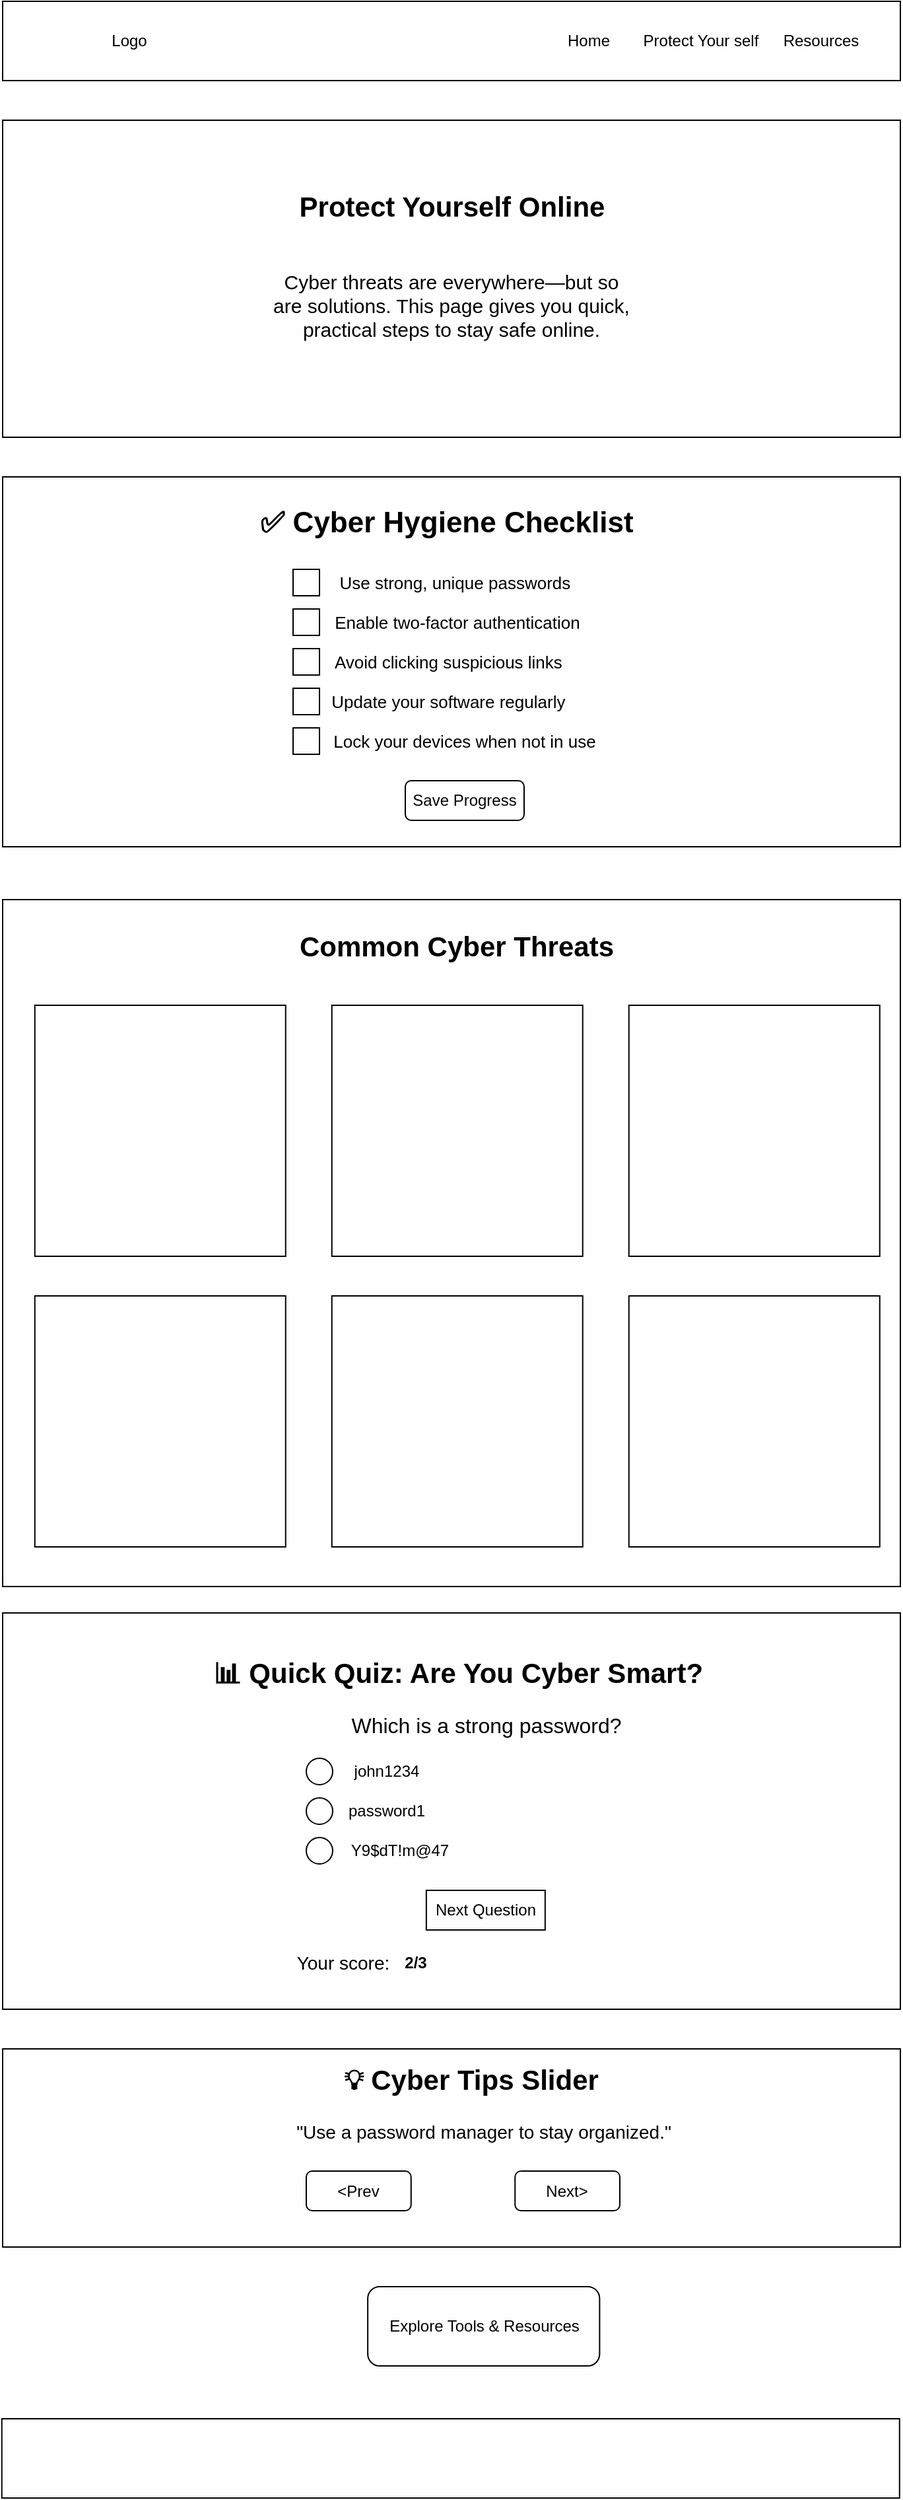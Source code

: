 <mxfile version="27.1.4">
  <diagram name="Page-1" id="cILcPjMKkTrRXY_yUNa1">
    <mxGraphModel dx="1281" dy="596" grid="1" gridSize="10" guides="1" tooltips="1" connect="1" arrows="1" fold="1" page="1" pageScale="1" pageWidth="850" pageHeight="1100" math="0" shadow="0">
      <root>
        <mxCell id="0" />
        <mxCell id="1" parent="0" />
        <mxCell id="UJUAEwXC5Ducen36Qidt-1" value="" style="rounded=0;whiteSpace=wrap;html=1;" vertex="1" parent="1">
          <mxGeometry x="80" width="680" height="60" as="geometry" />
        </mxCell>
        <mxCell id="UJUAEwXC5Ducen36Qidt-2" value="" style="rounded=0;whiteSpace=wrap;html=1;" vertex="1" parent="1">
          <mxGeometry x="80" y="90" width="680" height="240" as="geometry" />
        </mxCell>
        <mxCell id="UJUAEwXC5Ducen36Qidt-3" value="Protect Yourself Online" style="text;html=1;align=center;verticalAlign=middle;whiteSpace=wrap;rounded=0;fontSize=21;fontStyle=1" vertex="1" parent="1">
          <mxGeometry x="297.5" y="140" width="245" height="30" as="geometry" />
        </mxCell>
        <mxCell id="UJUAEwXC5Ducen36Qidt-4" value="Cyber threats are everywhere—but so are solutions. This page gives you quick, practical steps to stay safe online." style="text;html=1;align=center;verticalAlign=middle;whiteSpace=wrap;rounded=0;fontSize=15;" vertex="1" parent="1">
          <mxGeometry x="281.25" y="150" width="277.5" height="160" as="geometry" />
        </mxCell>
        <mxCell id="UJUAEwXC5Ducen36Qidt-5" value="" style="rounded=0;whiteSpace=wrap;html=1;fontSize=13;" vertex="1" parent="1">
          <mxGeometry x="80" y="360" width="680" height="280" as="geometry" />
        </mxCell>
        <mxCell id="UJUAEwXC5Ducen36Qidt-6" value="✅ Cyber Hygiene Checklist&amp;nbsp;" style="text;html=1;align=center;verticalAlign=middle;whiteSpace=wrap;rounded=0;fontSize=22;fontStyle=1" vertex="1" parent="1">
          <mxGeometry x="251.88" y="380" width="335" height="30" as="geometry" />
        </mxCell>
        <mxCell id="UJUAEwXC5Ducen36Qidt-7" value="" style="whiteSpace=wrap;html=1;aspect=fixed;" vertex="1" parent="1">
          <mxGeometry x="300" y="430" width="20" height="20" as="geometry" />
        </mxCell>
        <mxCell id="UJUAEwXC5Ducen36Qidt-8" value="" style="whiteSpace=wrap;html=1;aspect=fixed;" vertex="1" parent="1">
          <mxGeometry x="300" y="460" width="20" height="20" as="geometry" />
        </mxCell>
        <mxCell id="UJUAEwXC5Ducen36Qidt-9" value="" style="whiteSpace=wrap;html=1;aspect=fixed;" vertex="1" parent="1">
          <mxGeometry x="300" y="490" width="20" height="20" as="geometry" />
        </mxCell>
        <mxCell id="UJUAEwXC5Ducen36Qidt-10" value="" style="whiteSpace=wrap;html=1;aspect=fixed;" vertex="1" parent="1">
          <mxGeometry x="300" y="520" width="20" height="20" as="geometry" />
        </mxCell>
        <mxCell id="UJUAEwXC5Ducen36Qidt-11" value="" style="whiteSpace=wrap;html=1;aspect=fixed;" vertex="1" parent="1">
          <mxGeometry x="300" y="550" width="20" height="20" as="geometry" />
        </mxCell>
        <mxCell id="UJUAEwXC5Ducen36Qidt-12" value="Use strong, unique passwords&amp;nbsp;" style="text;html=1;align=center;verticalAlign=middle;whiteSpace=wrap;rounded=0;fontSize=13;" vertex="1" parent="1">
          <mxGeometry x="320" y="425" width="208.75" height="30" as="geometry" />
        </mxCell>
        <mxCell id="UJUAEwXC5Ducen36Qidt-13" value="Enable two-factor authentication" style="text;html=1;align=center;verticalAlign=middle;whiteSpace=wrap;rounded=0;fontSize=13;" vertex="1" parent="1">
          <mxGeometry x="320" y="455" width="208.75" height="30" as="geometry" />
        </mxCell>
        <mxCell id="UJUAEwXC5Ducen36Qidt-14" value="Avoid clicking suspicious links&amp;nbsp;" style="text;html=1;align=center;verticalAlign=middle;whiteSpace=wrap;rounded=0;fontSize=13;" vertex="1" parent="1">
          <mxGeometry x="320" y="485" width="198.75" height="30" as="geometry" />
        </mxCell>
        <mxCell id="UJUAEwXC5Ducen36Qidt-15" value="Update your software regularly&amp;nbsp;" style="text;html=1;align=center;verticalAlign=middle;whiteSpace=wrap;rounded=0;fontSize=13;" vertex="1" parent="1">
          <mxGeometry x="320" y="515" width="198.75" height="30" as="geometry" />
        </mxCell>
        <mxCell id="UJUAEwXC5Ducen36Qidt-16" value="Lock your devices when not in use" style="text;html=1;align=center;verticalAlign=middle;whiteSpace=wrap;rounded=0;fontSize=13;" vertex="1" parent="1">
          <mxGeometry x="320" y="545" width="220" height="30" as="geometry" />
        </mxCell>
        <mxCell id="UJUAEwXC5Ducen36Qidt-21" value="Save Progress" style="rounded=1;whiteSpace=wrap;html=1;" vertex="1" parent="1">
          <mxGeometry x="385" y="590" width="90" height="30" as="geometry" />
        </mxCell>
        <mxCell id="UJUAEwXC5Ducen36Qidt-22" value="" style="rounded=0;whiteSpace=wrap;html=1;" vertex="1" parent="1">
          <mxGeometry x="80" y="680" width="680" height="520" as="geometry" />
        </mxCell>
        <mxCell id="UJUAEwXC5Ducen36Qidt-23" value="Common Cyber Threats" style="text;html=1;align=center;verticalAlign=middle;whiteSpace=wrap;rounded=0;fontSize=21;fontStyle=1" vertex="1" parent="1">
          <mxGeometry x="294.38" y="700" width="260" height="30" as="geometry" />
        </mxCell>
        <mxCell id="UJUAEwXC5Ducen36Qidt-25" value="" style="whiteSpace=wrap;html=1;aspect=fixed;" vertex="1" parent="1">
          <mxGeometry x="329.38" y="760" width="190" height="190" as="geometry" />
        </mxCell>
        <mxCell id="UJUAEwXC5Ducen36Qidt-26" value="" style="whiteSpace=wrap;html=1;aspect=fixed;" vertex="1" parent="1">
          <mxGeometry x="104.38" y="760" width="190" height="190" as="geometry" />
        </mxCell>
        <mxCell id="UJUAEwXC5Ducen36Qidt-27" value="" style="whiteSpace=wrap;html=1;aspect=fixed;" vertex="1" parent="1">
          <mxGeometry x="554.38" y="760" width="190" height="190" as="geometry" />
        </mxCell>
        <mxCell id="UJUAEwXC5Ducen36Qidt-28" value="" style="whiteSpace=wrap;html=1;aspect=fixed;" vertex="1" parent="1">
          <mxGeometry x="104.38" y="980" width="190" height="190" as="geometry" />
        </mxCell>
        <mxCell id="UJUAEwXC5Ducen36Qidt-29" value="" style="whiteSpace=wrap;html=1;aspect=fixed;" vertex="1" parent="1">
          <mxGeometry x="329.38" y="980" width="190" height="190" as="geometry" />
        </mxCell>
        <mxCell id="UJUAEwXC5Ducen36Qidt-30" value="" style="whiteSpace=wrap;html=1;aspect=fixed;" vertex="1" parent="1">
          <mxGeometry x="554.38" y="980" width="190" height="190" as="geometry" />
        </mxCell>
        <mxCell id="UJUAEwXC5Ducen36Qidt-31" value="" style="rounded=0;whiteSpace=wrap;html=1;" vertex="1" parent="1">
          <mxGeometry x="80" y="1220" width="680" height="300" as="geometry" />
        </mxCell>
        <mxCell id="UJUAEwXC5Ducen36Qidt-32" value="📊 Quick Quiz: Are You Cyber Smart?&amp;nbsp;&amp;nbsp;" style="text;html=1;align=center;verticalAlign=middle;whiteSpace=wrap;rounded=0;fontSize=21;fontStyle=1" vertex="1" parent="1">
          <mxGeometry x="205.62" y="1250" width="450" height="30" as="geometry" />
        </mxCell>
        <mxCell id="UJUAEwXC5Ducen36Qidt-33" value="Which is a strong password?" style="text;html=1;align=center;verticalAlign=middle;whiteSpace=wrap;rounded=0;fontSize=16;" vertex="1" parent="1">
          <mxGeometry x="320.62" y="1290" width="250.62" height="30" as="geometry" />
        </mxCell>
        <mxCell id="UJUAEwXC5Ducen36Qidt-34" value="" style="ellipse;whiteSpace=wrap;html=1;aspect=fixed;" vertex="1" parent="1">
          <mxGeometry x="310" y="1330" width="20" height="20" as="geometry" />
        </mxCell>
        <mxCell id="UJUAEwXC5Ducen36Qidt-35" value="" style="ellipse;whiteSpace=wrap;html=1;aspect=fixed;" vertex="1" parent="1">
          <mxGeometry x="310" y="1360" width="20" height="20" as="geometry" />
        </mxCell>
        <mxCell id="UJUAEwXC5Ducen36Qidt-36" value="" style="ellipse;whiteSpace=wrap;html=1;aspect=fixed;" vertex="1" parent="1">
          <mxGeometry x="310" y="1390" width="20" height="20" as="geometry" />
        </mxCell>
        <mxCell id="UJUAEwXC5Ducen36Qidt-37" value="john1234" style="text;html=1;align=center;verticalAlign=middle;whiteSpace=wrap;rounded=0;" vertex="1" parent="1">
          <mxGeometry x="340.62" y="1325" width="60" height="30" as="geometry" />
        </mxCell>
        <mxCell id="UJUAEwXC5Ducen36Qidt-38" value="password1" style="text;html=1;align=center;verticalAlign=middle;whiteSpace=wrap;rounded=0;" vertex="1" parent="1">
          <mxGeometry x="340.62" y="1355" width="60" height="30" as="geometry" />
        </mxCell>
        <mxCell id="UJUAEwXC5Ducen36Qidt-39" value="Y9$dT!m@47" style="text;html=1;align=center;verticalAlign=middle;whiteSpace=wrap;rounded=0;" vertex="1" parent="1">
          <mxGeometry x="350.62" y="1385" width="60" height="30" as="geometry" />
        </mxCell>
        <mxCell id="UJUAEwXC5Ducen36Qidt-40" value="Next Question" style="rounded=0;whiteSpace=wrap;html=1;" vertex="1" parent="1">
          <mxGeometry x="400.93" y="1430" width="90" height="30" as="geometry" />
        </mxCell>
        <mxCell id="UJUAEwXC5Ducen36Qidt-41" value="Your score:" style="text;html=1;align=center;verticalAlign=middle;whiteSpace=wrap;rounded=0;fontSize=14;" vertex="1" parent="1">
          <mxGeometry x="298.12" y="1470" width="80" height="30" as="geometry" />
        </mxCell>
        <mxCell id="UJUAEwXC5Ducen36Qidt-42" value="2/3" style="text;html=1;align=center;verticalAlign=middle;whiteSpace=wrap;rounded=0;fontStyle=1" vertex="1" parent="1">
          <mxGeometry x="362.81" y="1470" width="60" height="30" as="geometry" />
        </mxCell>
        <mxCell id="UJUAEwXC5Ducen36Qidt-43" value="" style="rounded=0;whiteSpace=wrap;html=1;" vertex="1" parent="1">
          <mxGeometry x="80" y="1550" width="680" height="150" as="geometry" />
        </mxCell>
        <mxCell id="UJUAEwXC5Ducen36Qidt-44" value="💡 Cyber Tips Slider" style="text;html=1;align=center;verticalAlign=middle;whiteSpace=wrap;rounded=0;fontSize=21;fontStyle=1" vertex="1" parent="1">
          <mxGeometry x="317.65" y="1557.5" width="234.07" height="30" as="geometry" />
        </mxCell>
        <mxCell id="UJUAEwXC5Ducen36Qidt-45" value="&quot;Use a password manager to stay organized.&quot;" style="text;html=1;align=center;verticalAlign=middle;whiteSpace=wrap;rounded=0;fontSize=14;" vertex="1" parent="1">
          <mxGeometry x="300" y="1597.5" width="288.76" height="30" as="geometry" />
        </mxCell>
        <mxCell id="UJUAEwXC5Ducen36Qidt-46" value="&amp;lt;Prev" style="rounded=1;whiteSpace=wrap;html=1;" vertex="1" parent="1">
          <mxGeometry x="310" y="1642.5" width="79.38" height="30" as="geometry" />
        </mxCell>
        <mxCell id="UJUAEwXC5Ducen36Qidt-47" value="Next&amp;gt;" style="rounded=1;whiteSpace=wrap;html=1;" vertex="1" parent="1">
          <mxGeometry x="468.13" y="1642.5" width="79.38" height="30" as="geometry" />
        </mxCell>
        <mxCell id="UJUAEwXC5Ducen36Qidt-48" value="Explore Tools &amp;amp; Resources" style="rounded=1;whiteSpace=wrap;html=1;" vertex="1" parent="1">
          <mxGeometry x="356.57" y="1730" width="175.62" height="60" as="geometry" />
        </mxCell>
        <mxCell id="UJUAEwXC5Ducen36Qidt-49" value="" style="rounded=0;whiteSpace=wrap;html=1;" vertex="1" parent="1">
          <mxGeometry x="79.38" y="1830" width="680" height="60" as="geometry" />
        </mxCell>
        <mxCell id="UJUAEwXC5Ducen36Qidt-55" value="Logo" style="text;html=1;align=center;verticalAlign=middle;whiteSpace=wrap;rounded=0;" vertex="1" parent="1">
          <mxGeometry x="145.62" y="15" width="60" height="30" as="geometry" />
        </mxCell>
        <mxCell id="UJUAEwXC5Ducen36Qidt-56" value="Home" style="text;html=1;align=center;verticalAlign=middle;whiteSpace=wrap;rounded=0;" vertex="1" parent="1">
          <mxGeometry x="494.38" y="15" width="60" height="30" as="geometry" />
        </mxCell>
        <mxCell id="UJUAEwXC5Ducen36Qidt-57" value="Protect Your self" style="text;html=1;align=center;verticalAlign=middle;whiteSpace=wrap;rounded=0;" vertex="1" parent="1">
          <mxGeometry x="558.75" y="15" width="100" height="30" as="geometry" />
        </mxCell>
        <mxCell id="UJUAEwXC5Ducen36Qidt-58" value="Resources" style="text;html=1;align=center;verticalAlign=middle;whiteSpace=wrap;rounded=0;" vertex="1" parent="1">
          <mxGeometry x="670" y="15" width="60" height="30" as="geometry" />
        </mxCell>
      </root>
    </mxGraphModel>
  </diagram>
</mxfile>
